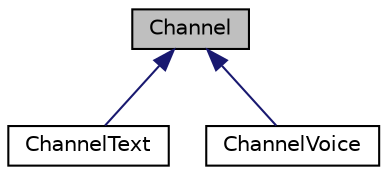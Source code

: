 digraph "Channel"
{
 // LATEX_PDF_SIZE
  edge [fontname="Helvetica",fontsize="10",labelfontname="Helvetica",labelfontsize="10"];
  node [fontname="Helvetica",fontsize="10",shape=record];
  Node1 [label="Channel",height=0.2,width=0.4,color="black", fillcolor="grey75", style="filled", fontcolor="black",tooltip=" "];
  Node1 -> Node2 [dir="back",color="midnightblue",fontsize="10",style="solid",fontname="Helvetica"];
  Node2 [label="ChannelText",height=0.2,width=0.4,color="black", fillcolor="white", style="filled",URL="$df/dad/classChannelText.html",tooltip=" "];
  Node1 -> Node3 [dir="back",color="midnightblue",fontsize="10",style="solid",fontname="Helvetica"];
  Node3 [label="ChannelVoice",height=0.2,width=0.4,color="black", fillcolor="white", style="filled",URL="$db/da0/classChannelVoice.html",tooltip=" "];
}
